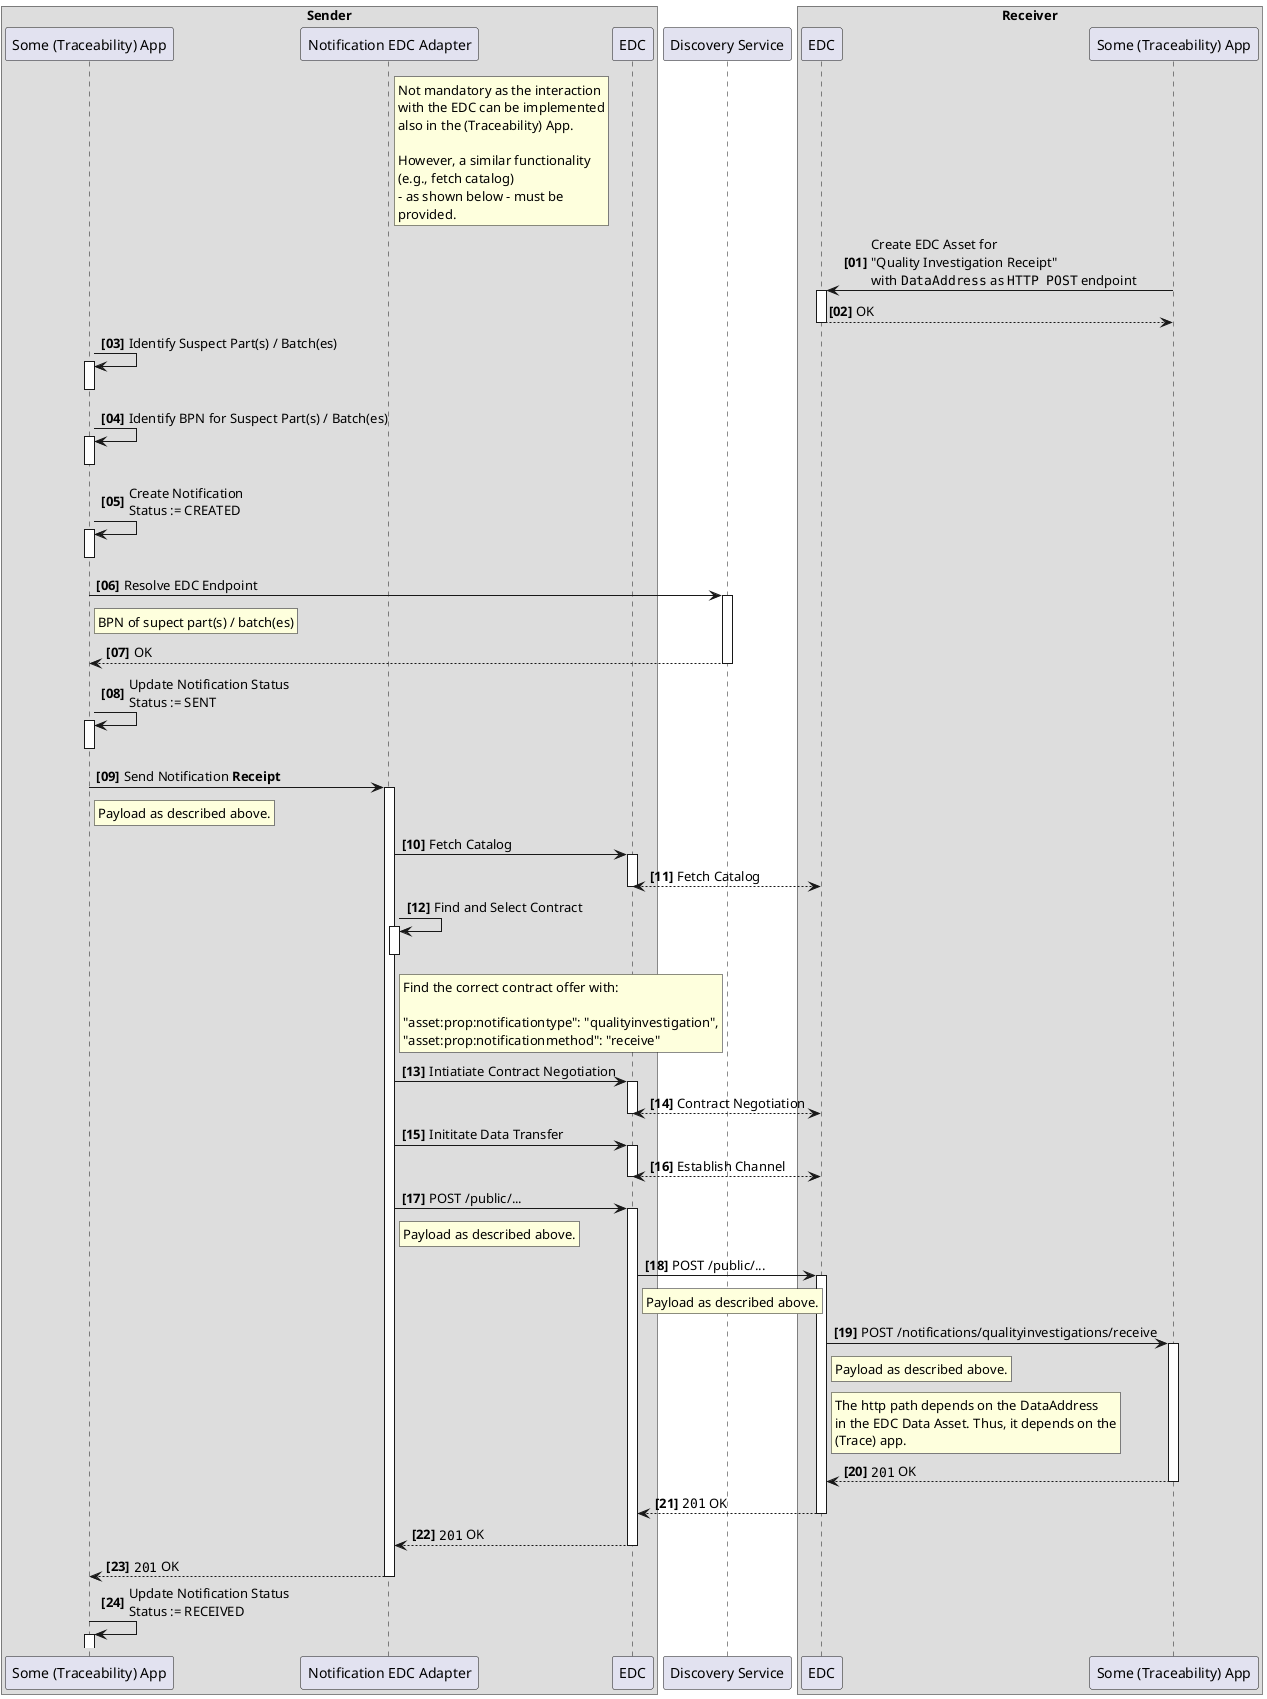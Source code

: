@startuml

autonumber "<B>[00]"
autoactivate on

box "Sender"
participant "Some (Traceability) App" as TraceApp1 order 0
participant "Notification EDC Adapter" as NAdapter order 1
rnote right NAdapter
Not mandatory as the interaction
with the EDC can be implemented
also in the (Traceability) App.

However, a similar functionality
(e.g., fetch catalog)
- as shown below - must be
provided.
end rnote
participant "EDC" as SEDC order 2
end box
participant "Discovery Service" as SD order 3
box "Receiver"
participant "EDC" as REDC order 4
participant "Some (Traceability) App" as TraceApp2 order 5
end box

TraceApp2 -> REDC: Create EDC Asset for \n"Quality Investigation Receipt"\nwith ""DataAddress"" as ""HTTP POST"" endpoint
return OK
TraceApp1 -> TraceApp1: Identify Suspect Part(s) / Batch(es)
deactivate TraceApp1
TraceApp1 -> TraceApp1: Identify BPN for Suspect Part(s) / Batch(es)
deactivate TraceApp1
TraceApp1 -> TraceApp1: Create Notification\nStatus := CREATED
deactivate TraceApp1
TraceApp1 -> SD: Resolve EDC Endpoint
rnote right TraceApp1
BPN of supect part(s) / batch(es)
end rnote
return OK
TraceApp1 -> TraceApp1: Update Notification Status\nStatus := SENT
deactivate TraceApp1
TraceApp1 -> NAdapter: Send Notification **Receipt**
rnote right TraceApp1
Payload as described above.
end rnote
NAdapter -> SEDC: Fetch Catalog
SEDC <-[dotted]-> REDC: Fetch Catalog
NAdapter -> NAdapter: Find and Select Contract
rnote right NAdapter
Find the correct contract offer with:

"asset:prop:notificationtype": "qualityinvestigation",
"asset:prop:notificationmethod": "receive"
end rnote
deactivate NAdapter
NAdapter -> SEDC: Intiatiate Contract Negotiation
SEDC <-[dotted]-> REDC: Contract Negotiation
NAdapter -> SEDC: Inititate Data Transfer
SEDC <-[dotted]-> REDC: Establish Channel
NAdapter -> SEDC: POST /public/...
rnote right NAdapter
Payload as described above.
end rnote
SEDC -> REDC: POST /public/...
rnote right SEDC
Payload as described above.
end rnote
REDC -> TraceApp2: POST /notifications/qualityinvestigations/receive
rnote right REDC
Payload as described above.
end rnote
rnote right REDC
The http path depends on the DataAddress
in the EDC Data Asset. Thus, it depends on the
(Trace) app.
end rnote
TraceApp2 -[dotted]->REDC: ""201"" OK
REDC -[dotted]-> SEDC: ""201"" OK
SEDC -[dotted]-> NAdapter: ""201"" OK
NAdapter -[dotted]-> TraceApp1: ""201"" OK
TraceApp1 -> TraceApp1: Update Notification Status\nStatus := RECEIVED

@enduml